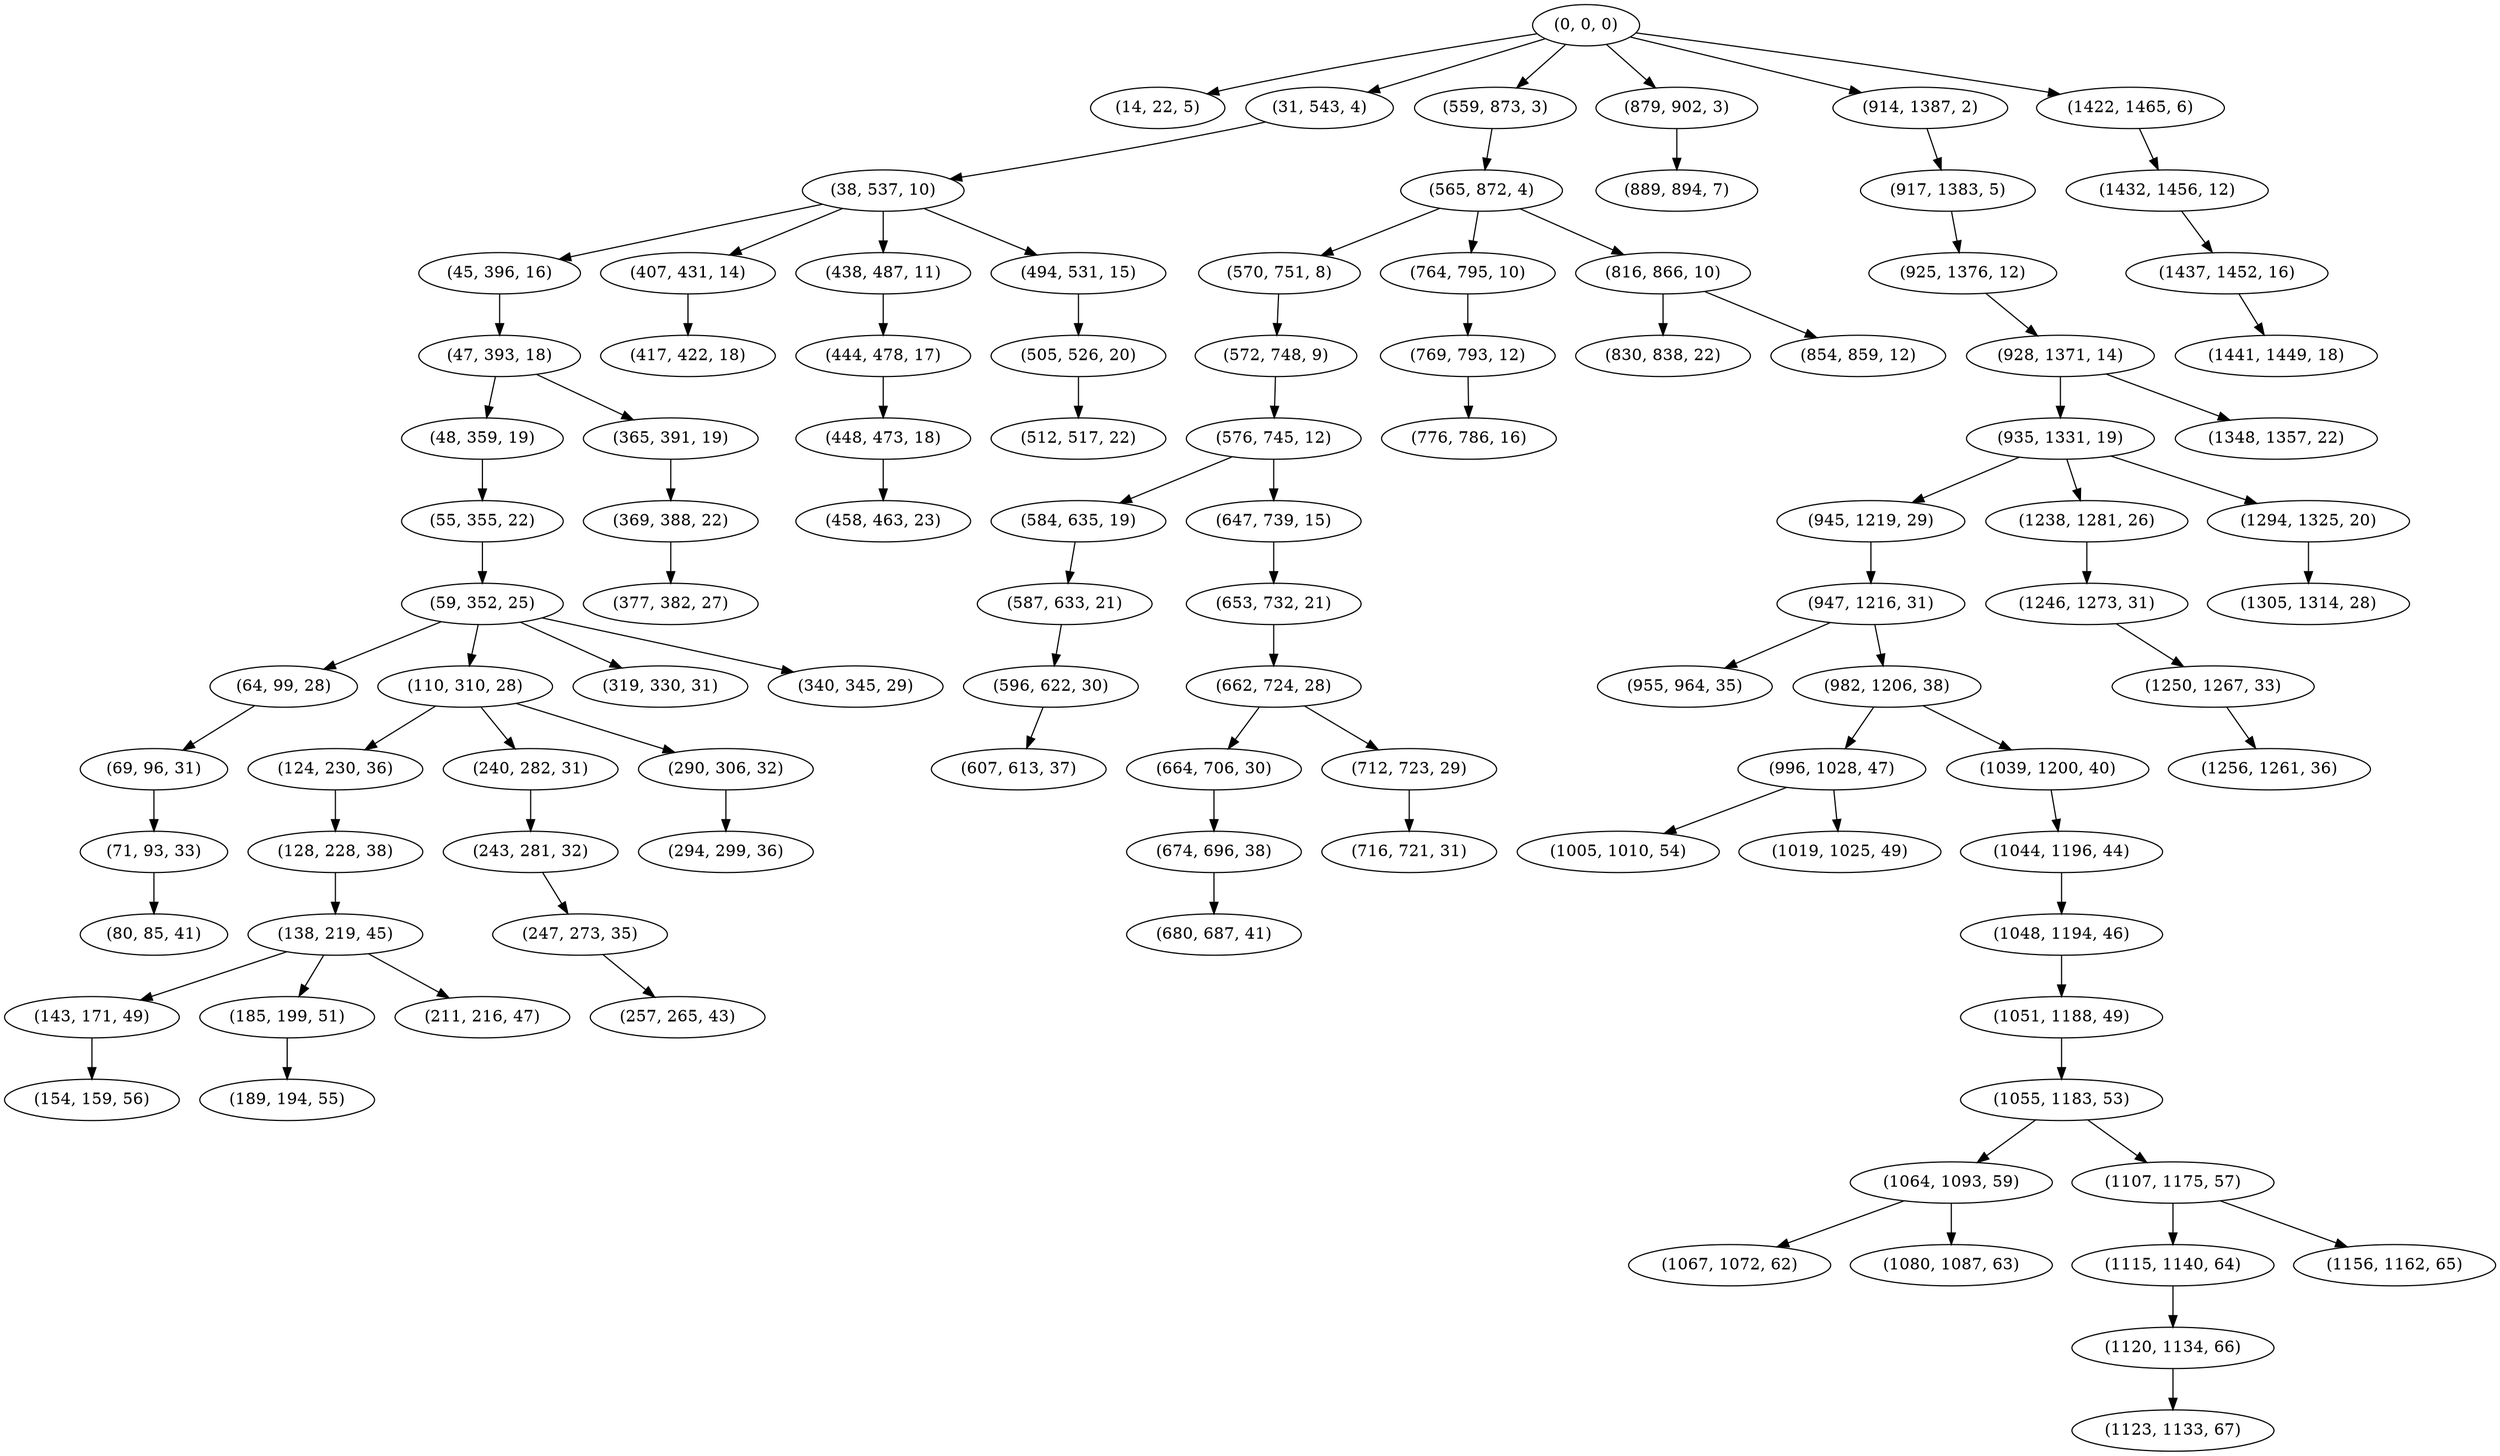 digraph tree {
    "(0, 0, 0)";
    "(14, 22, 5)";
    "(31, 543, 4)";
    "(38, 537, 10)";
    "(45, 396, 16)";
    "(47, 393, 18)";
    "(48, 359, 19)";
    "(55, 355, 22)";
    "(59, 352, 25)";
    "(64, 99, 28)";
    "(69, 96, 31)";
    "(71, 93, 33)";
    "(80, 85, 41)";
    "(110, 310, 28)";
    "(124, 230, 36)";
    "(128, 228, 38)";
    "(138, 219, 45)";
    "(143, 171, 49)";
    "(154, 159, 56)";
    "(185, 199, 51)";
    "(189, 194, 55)";
    "(211, 216, 47)";
    "(240, 282, 31)";
    "(243, 281, 32)";
    "(247, 273, 35)";
    "(257, 265, 43)";
    "(290, 306, 32)";
    "(294, 299, 36)";
    "(319, 330, 31)";
    "(340, 345, 29)";
    "(365, 391, 19)";
    "(369, 388, 22)";
    "(377, 382, 27)";
    "(407, 431, 14)";
    "(417, 422, 18)";
    "(438, 487, 11)";
    "(444, 478, 17)";
    "(448, 473, 18)";
    "(458, 463, 23)";
    "(494, 531, 15)";
    "(505, 526, 20)";
    "(512, 517, 22)";
    "(559, 873, 3)";
    "(565, 872, 4)";
    "(570, 751, 8)";
    "(572, 748, 9)";
    "(576, 745, 12)";
    "(584, 635, 19)";
    "(587, 633, 21)";
    "(596, 622, 30)";
    "(607, 613, 37)";
    "(647, 739, 15)";
    "(653, 732, 21)";
    "(662, 724, 28)";
    "(664, 706, 30)";
    "(674, 696, 38)";
    "(680, 687, 41)";
    "(712, 723, 29)";
    "(716, 721, 31)";
    "(764, 795, 10)";
    "(769, 793, 12)";
    "(776, 786, 16)";
    "(816, 866, 10)";
    "(830, 838, 22)";
    "(854, 859, 12)";
    "(879, 902, 3)";
    "(889, 894, 7)";
    "(914, 1387, 2)";
    "(917, 1383, 5)";
    "(925, 1376, 12)";
    "(928, 1371, 14)";
    "(935, 1331, 19)";
    "(945, 1219, 29)";
    "(947, 1216, 31)";
    "(955, 964, 35)";
    "(982, 1206, 38)";
    "(996, 1028, 47)";
    "(1005, 1010, 54)";
    "(1019, 1025, 49)";
    "(1039, 1200, 40)";
    "(1044, 1196, 44)";
    "(1048, 1194, 46)";
    "(1051, 1188, 49)";
    "(1055, 1183, 53)";
    "(1064, 1093, 59)";
    "(1067, 1072, 62)";
    "(1080, 1087, 63)";
    "(1107, 1175, 57)";
    "(1115, 1140, 64)";
    "(1120, 1134, 66)";
    "(1123, 1133, 67)";
    "(1156, 1162, 65)";
    "(1238, 1281, 26)";
    "(1246, 1273, 31)";
    "(1250, 1267, 33)";
    "(1256, 1261, 36)";
    "(1294, 1325, 20)";
    "(1305, 1314, 28)";
    "(1348, 1357, 22)";
    "(1422, 1465, 6)";
    "(1432, 1456, 12)";
    "(1437, 1452, 16)";
    "(1441, 1449, 18)";
    "(0, 0, 0)" -> "(14, 22, 5)";
    "(0, 0, 0)" -> "(31, 543, 4)";
    "(0, 0, 0)" -> "(559, 873, 3)";
    "(0, 0, 0)" -> "(879, 902, 3)";
    "(0, 0, 0)" -> "(914, 1387, 2)";
    "(0, 0, 0)" -> "(1422, 1465, 6)";
    "(31, 543, 4)" -> "(38, 537, 10)";
    "(38, 537, 10)" -> "(45, 396, 16)";
    "(38, 537, 10)" -> "(407, 431, 14)";
    "(38, 537, 10)" -> "(438, 487, 11)";
    "(38, 537, 10)" -> "(494, 531, 15)";
    "(45, 396, 16)" -> "(47, 393, 18)";
    "(47, 393, 18)" -> "(48, 359, 19)";
    "(47, 393, 18)" -> "(365, 391, 19)";
    "(48, 359, 19)" -> "(55, 355, 22)";
    "(55, 355, 22)" -> "(59, 352, 25)";
    "(59, 352, 25)" -> "(64, 99, 28)";
    "(59, 352, 25)" -> "(110, 310, 28)";
    "(59, 352, 25)" -> "(319, 330, 31)";
    "(59, 352, 25)" -> "(340, 345, 29)";
    "(64, 99, 28)" -> "(69, 96, 31)";
    "(69, 96, 31)" -> "(71, 93, 33)";
    "(71, 93, 33)" -> "(80, 85, 41)";
    "(110, 310, 28)" -> "(124, 230, 36)";
    "(110, 310, 28)" -> "(240, 282, 31)";
    "(110, 310, 28)" -> "(290, 306, 32)";
    "(124, 230, 36)" -> "(128, 228, 38)";
    "(128, 228, 38)" -> "(138, 219, 45)";
    "(138, 219, 45)" -> "(143, 171, 49)";
    "(138, 219, 45)" -> "(185, 199, 51)";
    "(138, 219, 45)" -> "(211, 216, 47)";
    "(143, 171, 49)" -> "(154, 159, 56)";
    "(185, 199, 51)" -> "(189, 194, 55)";
    "(240, 282, 31)" -> "(243, 281, 32)";
    "(243, 281, 32)" -> "(247, 273, 35)";
    "(247, 273, 35)" -> "(257, 265, 43)";
    "(290, 306, 32)" -> "(294, 299, 36)";
    "(365, 391, 19)" -> "(369, 388, 22)";
    "(369, 388, 22)" -> "(377, 382, 27)";
    "(407, 431, 14)" -> "(417, 422, 18)";
    "(438, 487, 11)" -> "(444, 478, 17)";
    "(444, 478, 17)" -> "(448, 473, 18)";
    "(448, 473, 18)" -> "(458, 463, 23)";
    "(494, 531, 15)" -> "(505, 526, 20)";
    "(505, 526, 20)" -> "(512, 517, 22)";
    "(559, 873, 3)" -> "(565, 872, 4)";
    "(565, 872, 4)" -> "(570, 751, 8)";
    "(565, 872, 4)" -> "(764, 795, 10)";
    "(565, 872, 4)" -> "(816, 866, 10)";
    "(570, 751, 8)" -> "(572, 748, 9)";
    "(572, 748, 9)" -> "(576, 745, 12)";
    "(576, 745, 12)" -> "(584, 635, 19)";
    "(576, 745, 12)" -> "(647, 739, 15)";
    "(584, 635, 19)" -> "(587, 633, 21)";
    "(587, 633, 21)" -> "(596, 622, 30)";
    "(596, 622, 30)" -> "(607, 613, 37)";
    "(647, 739, 15)" -> "(653, 732, 21)";
    "(653, 732, 21)" -> "(662, 724, 28)";
    "(662, 724, 28)" -> "(664, 706, 30)";
    "(662, 724, 28)" -> "(712, 723, 29)";
    "(664, 706, 30)" -> "(674, 696, 38)";
    "(674, 696, 38)" -> "(680, 687, 41)";
    "(712, 723, 29)" -> "(716, 721, 31)";
    "(764, 795, 10)" -> "(769, 793, 12)";
    "(769, 793, 12)" -> "(776, 786, 16)";
    "(816, 866, 10)" -> "(830, 838, 22)";
    "(816, 866, 10)" -> "(854, 859, 12)";
    "(879, 902, 3)" -> "(889, 894, 7)";
    "(914, 1387, 2)" -> "(917, 1383, 5)";
    "(917, 1383, 5)" -> "(925, 1376, 12)";
    "(925, 1376, 12)" -> "(928, 1371, 14)";
    "(928, 1371, 14)" -> "(935, 1331, 19)";
    "(928, 1371, 14)" -> "(1348, 1357, 22)";
    "(935, 1331, 19)" -> "(945, 1219, 29)";
    "(935, 1331, 19)" -> "(1238, 1281, 26)";
    "(935, 1331, 19)" -> "(1294, 1325, 20)";
    "(945, 1219, 29)" -> "(947, 1216, 31)";
    "(947, 1216, 31)" -> "(955, 964, 35)";
    "(947, 1216, 31)" -> "(982, 1206, 38)";
    "(982, 1206, 38)" -> "(996, 1028, 47)";
    "(982, 1206, 38)" -> "(1039, 1200, 40)";
    "(996, 1028, 47)" -> "(1005, 1010, 54)";
    "(996, 1028, 47)" -> "(1019, 1025, 49)";
    "(1039, 1200, 40)" -> "(1044, 1196, 44)";
    "(1044, 1196, 44)" -> "(1048, 1194, 46)";
    "(1048, 1194, 46)" -> "(1051, 1188, 49)";
    "(1051, 1188, 49)" -> "(1055, 1183, 53)";
    "(1055, 1183, 53)" -> "(1064, 1093, 59)";
    "(1055, 1183, 53)" -> "(1107, 1175, 57)";
    "(1064, 1093, 59)" -> "(1067, 1072, 62)";
    "(1064, 1093, 59)" -> "(1080, 1087, 63)";
    "(1107, 1175, 57)" -> "(1115, 1140, 64)";
    "(1107, 1175, 57)" -> "(1156, 1162, 65)";
    "(1115, 1140, 64)" -> "(1120, 1134, 66)";
    "(1120, 1134, 66)" -> "(1123, 1133, 67)";
    "(1238, 1281, 26)" -> "(1246, 1273, 31)";
    "(1246, 1273, 31)" -> "(1250, 1267, 33)";
    "(1250, 1267, 33)" -> "(1256, 1261, 36)";
    "(1294, 1325, 20)" -> "(1305, 1314, 28)";
    "(1422, 1465, 6)" -> "(1432, 1456, 12)";
    "(1432, 1456, 12)" -> "(1437, 1452, 16)";
    "(1437, 1452, 16)" -> "(1441, 1449, 18)";
}
